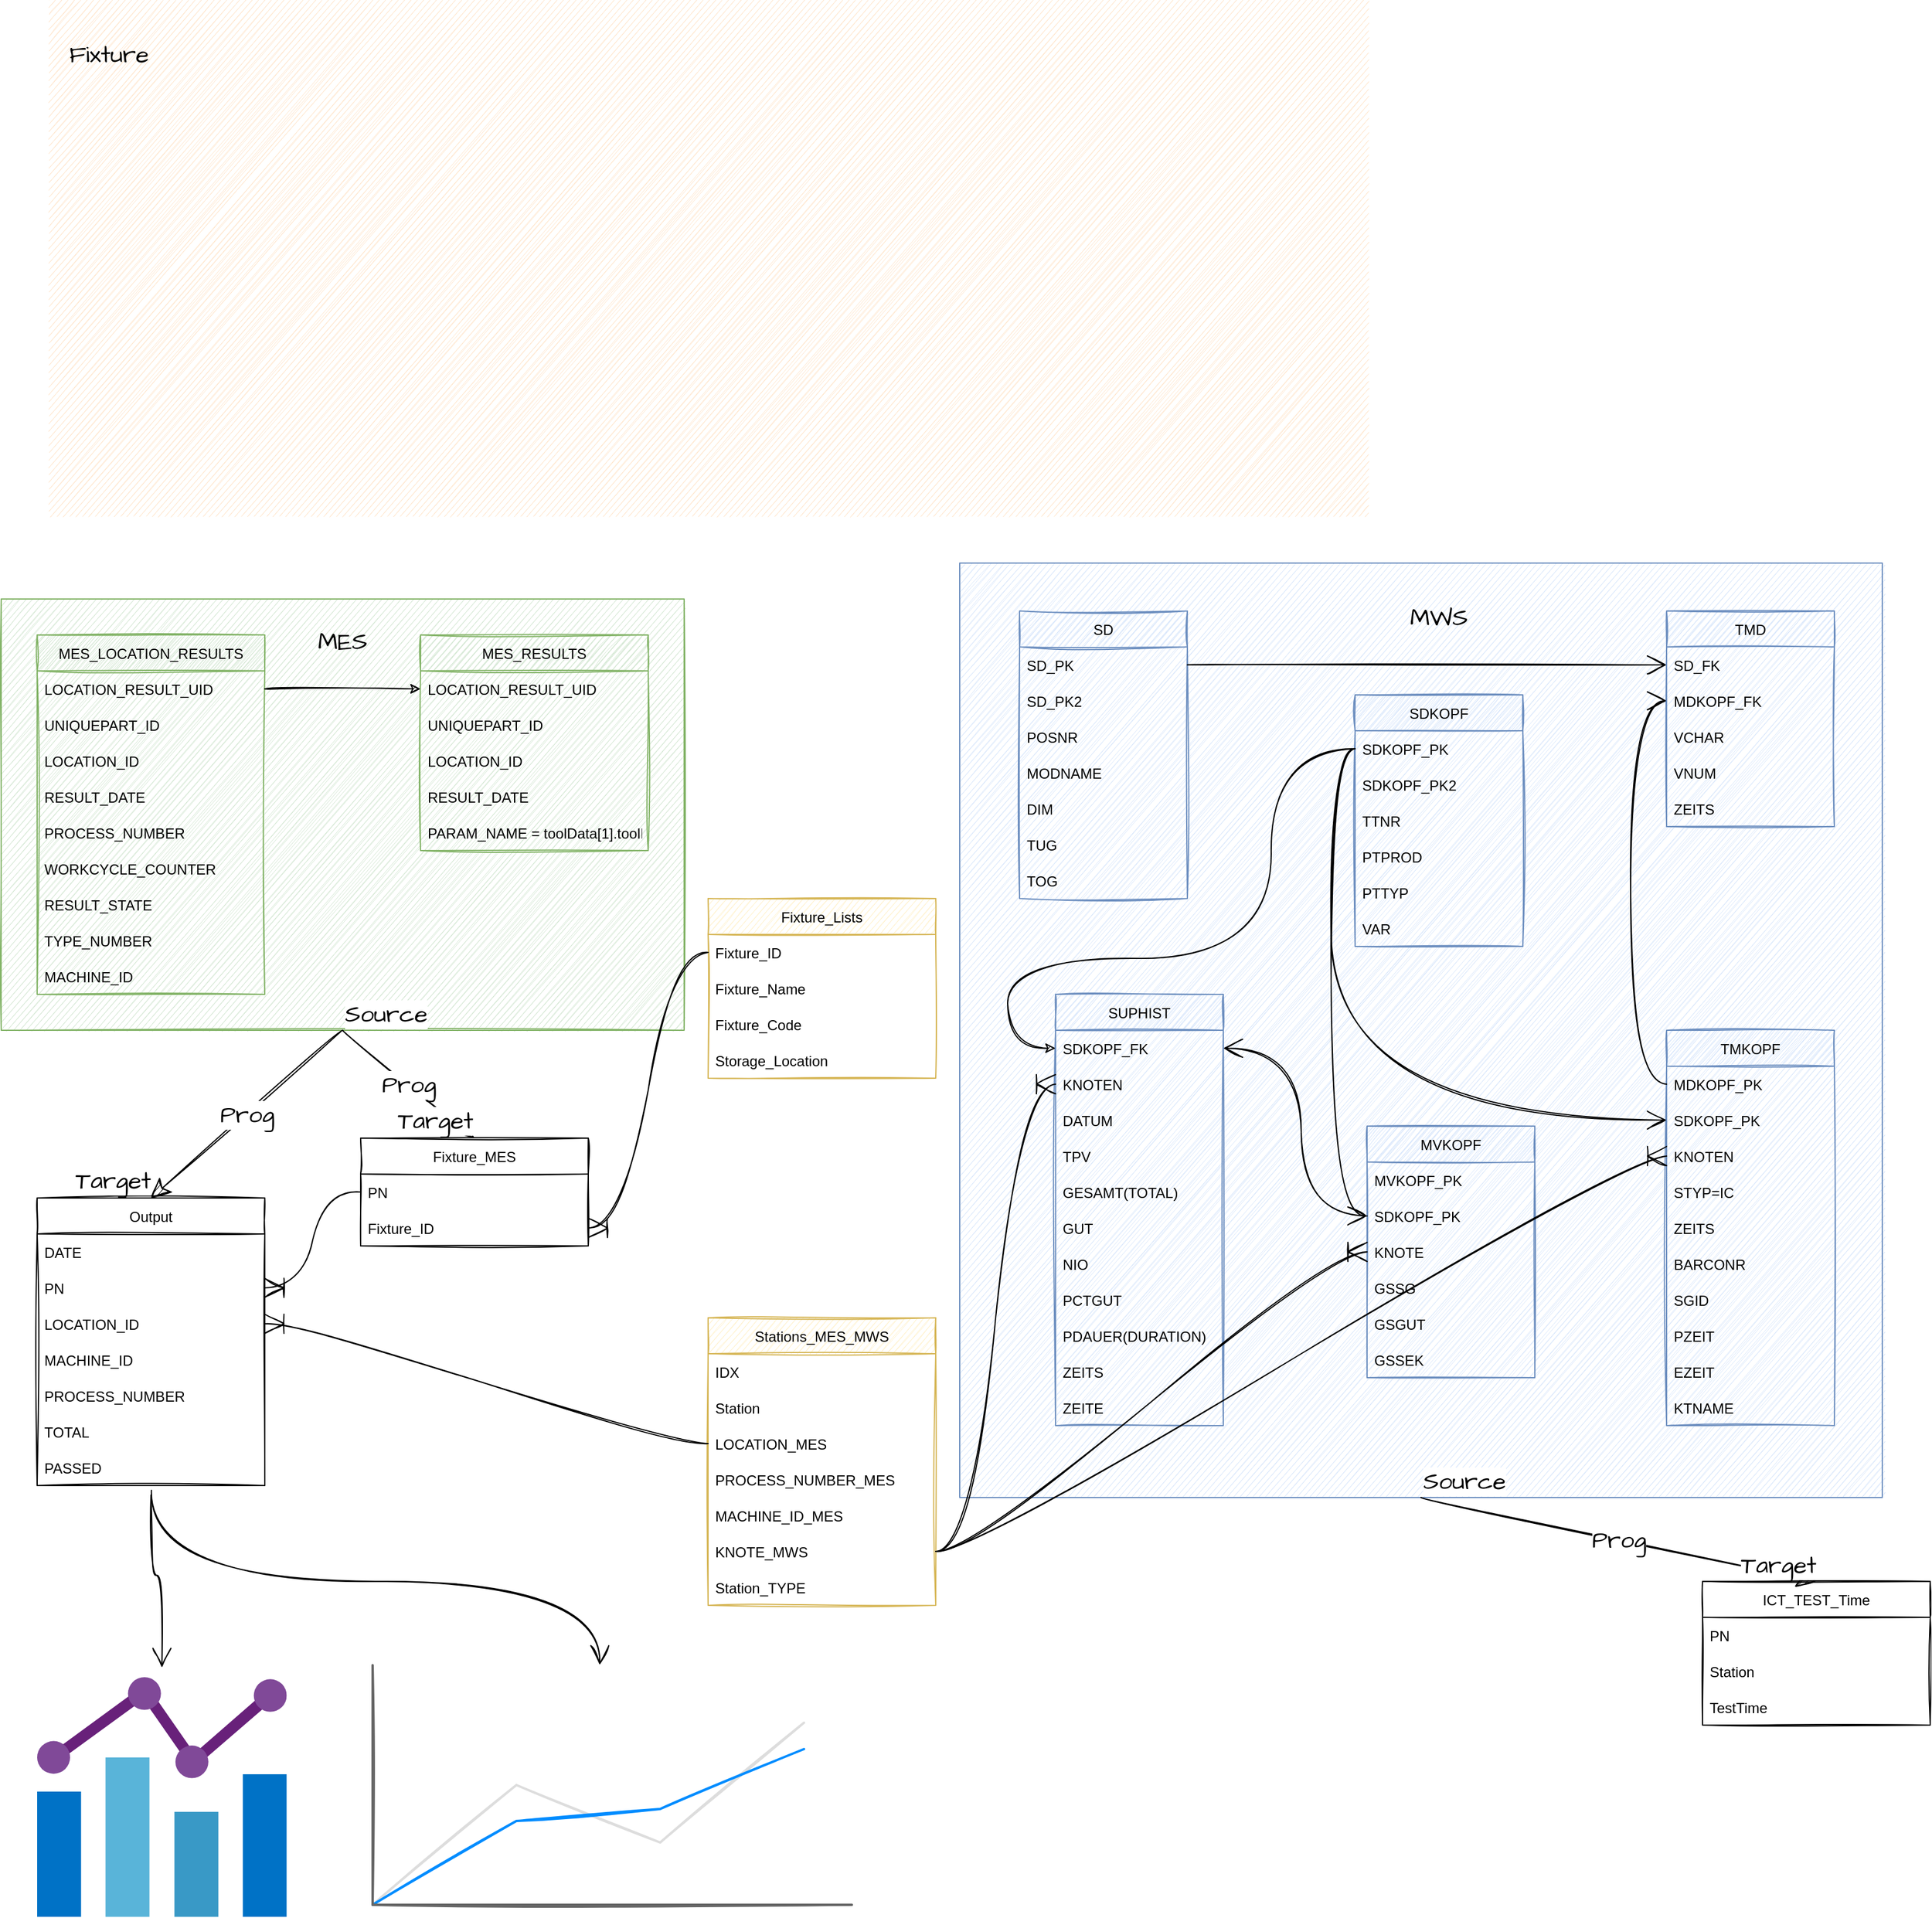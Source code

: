 <mxfile version="20.2.8" type="github">
  <diagram id="J2F4r25kzpAn02uKHhFs" name="Page-1">
    <mxGraphModel dx="2046" dy="2475" grid="1" gridSize="10" guides="1" tooltips="1" connect="1" arrows="1" fold="1" page="1" pageScale="1" pageWidth="1654" pageHeight="1169" background="none" math="0" shadow="0">
      <root>
        <mxCell id="0" />
        <mxCell id="1" parent="0" />
        <mxCell id="-fwYS_BHp-xkA_xOUPBB-69" style="edgeStyle=orthogonalEdgeStyle;curved=1;rounded=0;sketch=1;hachureGap=4;orthogonalLoop=1;jettySize=auto;html=1;fontFamily=Architects Daughter;fontSource=https%3A%2F%2Ffonts.googleapis.com%2Fcss%3Ffamily%3DArchitects%2BDaughter;fontSize=16;endArrow=open;startSize=14;endSize=14;sourcePerimeterSpacing=8;targetPerimeterSpacing=8;" edge="1" parent="1" source="-fwYS_BHp-xkA_xOUPBB-1" target="-fwYS_BHp-xkA_xOUPBB-68">
          <mxGeometry relative="1" as="geometry" />
        </mxCell>
        <mxCell id="-fwYS_BHp-xkA_xOUPBB-84" style="edgeStyle=orthogonalEdgeStyle;curved=1;rounded=0;sketch=1;hachureGap=4;orthogonalLoop=1;jettySize=auto;html=1;fontFamily=Architects Daughter;fontSource=https%3A%2F%2Ffonts.googleapis.com%2Fcss%3Ffamily%3DArchitects%2BDaughter;fontSize=16;endArrow=open;startSize=14;endSize=14;sourcePerimeterSpacing=8;targetPerimeterSpacing=8;exitX=0.502;exitY=1.133;exitDx=0;exitDy=0;exitPerimeter=0;entryX=0.474;entryY=-0.001;entryDx=0;entryDy=0;entryPerimeter=0;" edge="1" parent="1" source="-fwYS_BHp-xkA_xOUPBB-6" target="-fwYS_BHp-xkA_xOUPBB-83">
          <mxGeometry relative="1" as="geometry">
            <Array as="points">
              <mxPoint x="135" y="880" />
              <mxPoint x="510" y="880" />
            </Array>
          </mxGeometry>
        </mxCell>
        <mxCell id="-fwYS_BHp-xkA_xOUPBB-1" value="Output" style="swimlane;fontStyle=0;childLayout=stackLayout;horizontal=1;startSize=30;horizontalStack=0;resizeParent=1;resizeParentMax=0;resizeLast=0;collapsible=1;marginBottom=0;rounded=0;sketch=1;" vertex="1" parent="1">
          <mxGeometry x="40" y="560" width="190" height="240" as="geometry" />
        </mxCell>
        <mxCell id="-fwYS_BHp-xkA_xOUPBB-2" value="DATE" style="text;strokeColor=none;fillColor=none;align=left;verticalAlign=middle;spacingLeft=4;spacingRight=4;overflow=hidden;points=[[0,0.5],[1,0.5]];portConstraint=eastwest;rotatable=0;rounded=0;sketch=1;" vertex="1" parent="-fwYS_BHp-xkA_xOUPBB-1">
          <mxGeometry y="30" width="190" height="30" as="geometry" />
        </mxCell>
        <mxCell id="-fwYS_BHp-xkA_xOUPBB-4" value="PN" style="text;strokeColor=none;fillColor=none;align=left;verticalAlign=middle;spacingLeft=4;spacingRight=4;overflow=hidden;points=[[0,0.5],[1,0.5]];portConstraint=eastwest;rotatable=0;rounded=0;sketch=1;" vertex="1" parent="-fwYS_BHp-xkA_xOUPBB-1">
          <mxGeometry y="60" width="190" height="30" as="geometry" />
        </mxCell>
        <mxCell id="-fwYS_BHp-xkA_xOUPBB-3" value="LOCATION_ID" style="text;strokeColor=none;fillColor=none;align=left;verticalAlign=middle;spacingLeft=4;spacingRight=4;overflow=hidden;points=[[0,0.5],[1,0.5]];portConstraint=eastwest;rotatable=0;rounded=0;sketch=1;" vertex="1" parent="-fwYS_BHp-xkA_xOUPBB-1">
          <mxGeometry y="90" width="190" height="30" as="geometry" />
        </mxCell>
        <mxCell id="-fwYS_BHp-xkA_xOUPBB-15" value="MACHINE_ID" style="text;strokeColor=none;fillColor=none;align=left;verticalAlign=middle;spacingLeft=4;spacingRight=4;overflow=hidden;points=[[0,0.5],[1,0.5]];portConstraint=eastwest;rotatable=0;rounded=0;sketch=1;" vertex="1" parent="-fwYS_BHp-xkA_xOUPBB-1">
          <mxGeometry y="120" width="190" height="30" as="geometry" />
        </mxCell>
        <mxCell id="-fwYS_BHp-xkA_xOUPBB-16" value="PROCESS_NUMBER" style="text;strokeColor=none;fillColor=none;align=left;verticalAlign=middle;spacingLeft=4;spacingRight=4;overflow=hidden;points=[[0,0.5],[1,0.5]];portConstraint=eastwest;rotatable=0;rounded=0;sketch=1;" vertex="1" parent="-fwYS_BHp-xkA_xOUPBB-1">
          <mxGeometry y="150" width="190" height="30" as="geometry" />
        </mxCell>
        <mxCell id="-fwYS_BHp-xkA_xOUPBB-5" value="TOTAL" style="text;strokeColor=none;fillColor=none;align=left;verticalAlign=middle;spacingLeft=4;spacingRight=4;overflow=hidden;points=[[0,0.5],[1,0.5]];portConstraint=eastwest;rotatable=0;rounded=0;sketch=1;" vertex="1" parent="-fwYS_BHp-xkA_xOUPBB-1">
          <mxGeometry y="180" width="190" height="30" as="geometry" />
        </mxCell>
        <mxCell id="-fwYS_BHp-xkA_xOUPBB-6" value="PASSED" style="text;strokeColor=none;fillColor=none;align=left;verticalAlign=middle;spacingLeft=4;spacingRight=4;overflow=hidden;points=[[0,0.5],[1,0.5]];portConstraint=eastwest;rotatable=0;rounded=0;sketch=1;" vertex="1" parent="-fwYS_BHp-xkA_xOUPBB-1">
          <mxGeometry y="210" width="190" height="30" as="geometry" />
        </mxCell>
        <mxCell id="-fwYS_BHp-xkA_xOUPBB-21" value="Fixture_MES" style="swimlane;fontStyle=0;childLayout=stackLayout;horizontal=1;startSize=30;horizontalStack=0;resizeParent=1;resizeParentMax=0;resizeLast=0;collapsible=1;marginBottom=0;rounded=0;sketch=1;" vertex="1" parent="1">
          <mxGeometry x="310" y="510" width="190" height="90" as="geometry" />
        </mxCell>
        <mxCell id="-fwYS_BHp-xkA_xOUPBB-23" value="PN" style="text;strokeColor=none;fillColor=none;align=left;verticalAlign=middle;spacingLeft=4;spacingRight=4;overflow=hidden;points=[[0,0.5],[1,0.5]];portConstraint=eastwest;rotatable=0;rounded=0;sketch=1;" vertex="1" parent="-fwYS_BHp-xkA_xOUPBB-21">
          <mxGeometry y="30" width="190" height="30" as="geometry" />
        </mxCell>
        <mxCell id="-fwYS_BHp-xkA_xOUPBB-24" value="Fixture_ID" style="text;strokeColor=none;fillColor=none;align=left;verticalAlign=middle;spacingLeft=4;spacingRight=4;overflow=hidden;points=[[0,0.5],[1,0.5]];portConstraint=eastwest;rotatable=0;rounded=0;sketch=1;" vertex="1" parent="-fwYS_BHp-xkA_xOUPBB-21">
          <mxGeometry y="60" width="190" height="30" as="geometry" />
        </mxCell>
        <mxCell id="-fwYS_BHp-xkA_xOUPBB-36" value="" style="group;rounded=0;sketch=1;" vertex="1" connectable="0" parent="1">
          <mxGeometry x="810" y="30" width="770" height="780" as="geometry" />
        </mxCell>
        <mxCell id="-fwYS_BHp-xkA_xOUPBB-35" value="" style="rounded=0;whiteSpace=wrap;html=1;fillColor=#dae8fc;strokeColor=#6c8ebf;sketch=1;" vertex="1" parent="-fwYS_BHp-xkA_xOUPBB-36">
          <mxGeometry width="770" height="780" as="geometry" />
        </mxCell>
        <mxCell id="GR_5a6v5A3B-gCJngwsE-9" value="SD" style="swimlane;fontStyle=0;childLayout=stackLayout;horizontal=1;startSize=30;horizontalStack=0;resizeParent=1;resizeParentMax=0;resizeLast=0;collapsible=1;marginBottom=0;fillColor=#dae8fc;strokeColor=#6c8ebf;rounded=0;sketch=1;" parent="-fwYS_BHp-xkA_xOUPBB-36" vertex="1">
          <mxGeometry x="50" y="40" width="140" height="240" as="geometry">
            <mxRectangle x="340" y="120" width="100" height="30" as="alternateBounds" />
          </mxGeometry>
        </mxCell>
        <mxCell id="GR_5a6v5A3B-gCJngwsE-10" value="SD_PK" style="text;strokeColor=none;fillColor=none;align=left;verticalAlign=middle;spacingLeft=4;spacingRight=4;overflow=hidden;points=[[0,0.5],[1,0.5]];portConstraint=eastwest;rotatable=0;rounded=0;sketch=1;" parent="GR_5a6v5A3B-gCJngwsE-9" vertex="1">
          <mxGeometry y="30" width="140" height="30" as="geometry" />
        </mxCell>
        <mxCell id="GR_5a6v5A3B-gCJngwsE-11" value="SD_PK2" style="text;strokeColor=none;fillColor=none;align=left;verticalAlign=middle;spacingLeft=4;spacingRight=4;overflow=hidden;points=[[0,0.5],[1,0.5]];portConstraint=eastwest;rotatable=0;rounded=0;sketch=1;" parent="GR_5a6v5A3B-gCJngwsE-9" vertex="1">
          <mxGeometry y="60" width="140" height="30" as="geometry" />
        </mxCell>
        <mxCell id="GR_5a6v5A3B-gCJngwsE-12" value="POSNR" style="text;strokeColor=none;fillColor=none;align=left;verticalAlign=middle;spacingLeft=4;spacingRight=4;overflow=hidden;points=[[0,0.5],[1,0.5]];portConstraint=eastwest;rotatable=0;rounded=0;sketch=1;" parent="GR_5a6v5A3B-gCJngwsE-9" vertex="1">
          <mxGeometry y="90" width="140" height="30" as="geometry" />
        </mxCell>
        <mxCell id="GR_5a6v5A3B-gCJngwsE-13" value="MODNAME" style="text;strokeColor=none;fillColor=none;align=left;verticalAlign=middle;spacingLeft=4;spacingRight=4;overflow=hidden;points=[[0,0.5],[1,0.5]];portConstraint=eastwest;rotatable=0;rounded=0;sketch=1;" parent="GR_5a6v5A3B-gCJngwsE-9" vertex="1">
          <mxGeometry y="120" width="140" height="30" as="geometry" />
        </mxCell>
        <mxCell id="GR_5a6v5A3B-gCJngwsE-54" value="DIM" style="text;strokeColor=none;fillColor=none;align=left;verticalAlign=middle;spacingLeft=4;spacingRight=4;overflow=hidden;points=[[0,0.5],[1,0.5]];portConstraint=eastwest;rotatable=0;rounded=0;sketch=1;" parent="GR_5a6v5A3B-gCJngwsE-9" vertex="1">
          <mxGeometry y="150" width="140" height="30" as="geometry" />
        </mxCell>
        <mxCell id="GR_5a6v5A3B-gCJngwsE-57" value="TUG" style="text;strokeColor=none;fillColor=none;align=left;verticalAlign=middle;spacingLeft=4;spacingRight=4;overflow=hidden;points=[[0,0.5],[1,0.5]];portConstraint=eastwest;rotatable=0;rounded=0;sketch=1;" parent="GR_5a6v5A3B-gCJngwsE-9" vertex="1">
          <mxGeometry y="180" width="140" height="30" as="geometry" />
        </mxCell>
        <mxCell id="GR_5a6v5A3B-gCJngwsE-55" value="TOG" style="text;strokeColor=none;fillColor=none;align=left;verticalAlign=middle;spacingLeft=4;spacingRight=4;overflow=hidden;points=[[0,0.5],[1,0.5]];portConstraint=eastwest;rotatable=0;rounded=0;sketch=1;" parent="GR_5a6v5A3B-gCJngwsE-9" vertex="1">
          <mxGeometry y="210" width="140" height="30" as="geometry" />
        </mxCell>
        <mxCell id="GR_5a6v5A3B-gCJngwsE-29" value="TMKOPF" style="swimlane;fontStyle=0;childLayout=stackLayout;horizontal=1;startSize=30;horizontalStack=0;resizeParent=1;resizeParentMax=0;resizeLast=0;collapsible=1;marginBottom=0;fillColor=#dae8fc;strokeColor=#6c8ebf;rounded=0;sketch=1;" parent="-fwYS_BHp-xkA_xOUPBB-36" vertex="1">
          <mxGeometry x="590" y="390" width="140" height="330" as="geometry">
            <mxRectangle x="340" y="120" width="100" height="30" as="alternateBounds" />
          </mxGeometry>
        </mxCell>
        <mxCell id="GR_5a6v5A3B-gCJngwsE-30" value="MDKOPF_PK" style="text;strokeColor=none;fillColor=none;align=left;verticalAlign=middle;spacingLeft=4;spacingRight=4;overflow=hidden;points=[[0,0.5],[1,0.5]];portConstraint=eastwest;rotatable=0;rounded=0;sketch=1;" parent="GR_5a6v5A3B-gCJngwsE-29" vertex="1">
          <mxGeometry y="30" width="140" height="30" as="geometry" />
        </mxCell>
        <mxCell id="GR_5a6v5A3B-gCJngwsE-31" value="SDKOPF_PK" style="text;strokeColor=none;fillColor=none;align=left;verticalAlign=middle;spacingLeft=4;spacingRight=4;overflow=hidden;points=[[0,0.5],[1,0.5]];portConstraint=eastwest;rotatable=0;rounded=0;sketch=1;" parent="GR_5a6v5A3B-gCJngwsE-29" vertex="1">
          <mxGeometry y="60" width="140" height="30" as="geometry" />
        </mxCell>
        <mxCell id="GR_5a6v5A3B-gCJngwsE-74" value="KNOTEN" style="text;strokeColor=none;fillColor=none;align=left;verticalAlign=middle;spacingLeft=4;spacingRight=4;overflow=hidden;points=[[0,0.5],[1,0.5]];portConstraint=eastwest;rotatable=0;rounded=0;sketch=1;" parent="GR_5a6v5A3B-gCJngwsE-29" vertex="1">
          <mxGeometry y="90" width="140" height="30" as="geometry" />
        </mxCell>
        <mxCell id="GR_5a6v5A3B-gCJngwsE-32" value="STYP=IC" style="text;strokeColor=none;fillColor=none;align=left;verticalAlign=middle;spacingLeft=4;spacingRight=4;overflow=hidden;points=[[0,0.5],[1,0.5]];portConstraint=eastwest;rotatable=0;rounded=0;sketch=1;" parent="GR_5a6v5A3B-gCJngwsE-29" vertex="1">
          <mxGeometry y="120" width="140" height="30" as="geometry" />
        </mxCell>
        <mxCell id="GR_5a6v5A3B-gCJngwsE-33" value="ZEITS" style="text;strokeColor=none;fillColor=none;align=left;verticalAlign=middle;spacingLeft=4;spacingRight=4;overflow=hidden;points=[[0,0.5],[1,0.5]];portConstraint=eastwest;rotatable=0;rounded=0;sketch=1;" parent="GR_5a6v5A3B-gCJngwsE-29" vertex="1">
          <mxGeometry y="150" width="140" height="30" as="geometry" />
        </mxCell>
        <mxCell id="GR_5a6v5A3B-gCJngwsE-51" value="BARCONR" style="text;strokeColor=none;fillColor=none;align=left;verticalAlign=middle;spacingLeft=4;spacingRight=4;overflow=hidden;points=[[0,0.5],[1,0.5]];portConstraint=eastwest;rotatable=0;rounded=0;sketch=1;" parent="GR_5a6v5A3B-gCJngwsE-29" vertex="1">
          <mxGeometry y="180" width="140" height="30" as="geometry" />
        </mxCell>
        <mxCell id="GR_5a6v5A3B-gCJngwsE-71" value="SGID" style="text;strokeColor=none;fillColor=none;align=left;verticalAlign=middle;spacingLeft=4;spacingRight=4;overflow=hidden;points=[[0,0.5],[1,0.5]];portConstraint=eastwest;rotatable=0;rounded=0;sketch=1;" parent="GR_5a6v5A3B-gCJngwsE-29" vertex="1">
          <mxGeometry y="210" width="140" height="30" as="geometry" />
        </mxCell>
        <mxCell id="GR_5a6v5A3B-gCJngwsE-72" value="PZEIT" style="text;strokeColor=none;fillColor=none;align=left;verticalAlign=middle;spacingLeft=4;spacingRight=4;overflow=hidden;points=[[0,0.5],[1,0.5]];portConstraint=eastwest;rotatable=0;rounded=0;sketch=1;" parent="GR_5a6v5A3B-gCJngwsE-29" vertex="1">
          <mxGeometry y="240" width="140" height="30" as="geometry" />
        </mxCell>
        <mxCell id="GR_5a6v5A3B-gCJngwsE-75" value="EZEIT" style="text;strokeColor=none;fillColor=none;align=left;verticalAlign=middle;spacingLeft=4;spacingRight=4;overflow=hidden;points=[[0,0.5],[1,0.5]];portConstraint=eastwest;rotatable=0;rounded=0;sketch=1;" parent="GR_5a6v5A3B-gCJngwsE-29" vertex="1">
          <mxGeometry y="270" width="140" height="30" as="geometry" />
        </mxCell>
        <mxCell id="GR_5a6v5A3B-gCJngwsE-52" value="KTNAME" style="text;strokeColor=none;fillColor=none;align=left;verticalAlign=middle;spacingLeft=4;spacingRight=4;overflow=hidden;points=[[0,0.5],[1,0.5]];portConstraint=eastwest;rotatable=0;rounded=0;sketch=1;" parent="GR_5a6v5A3B-gCJngwsE-29" vertex="1">
          <mxGeometry y="300" width="140" height="30" as="geometry" />
        </mxCell>
        <mxCell id="GR_5a6v5A3B-gCJngwsE-39" value="MVKOPF" style="swimlane;fontStyle=0;childLayout=stackLayout;horizontal=1;startSize=30;horizontalStack=0;resizeParent=1;resizeParentMax=0;resizeLast=0;collapsible=1;marginBottom=0;fillColor=#dae8fc;strokeColor=#6c8ebf;rounded=0;sketch=1;" parent="-fwYS_BHp-xkA_xOUPBB-36" vertex="1">
          <mxGeometry x="340" y="470" width="140" height="210" as="geometry">
            <mxRectangle x="340" y="120" width="100" height="30" as="alternateBounds" />
          </mxGeometry>
        </mxCell>
        <mxCell id="GR_5a6v5A3B-gCJngwsE-40" value="MVKOPF_PK" style="text;strokeColor=none;fillColor=none;align=left;verticalAlign=middle;spacingLeft=4;spacingRight=4;overflow=hidden;points=[[0,0.5],[1,0.5]];portConstraint=eastwest;rotatable=0;rounded=0;sketch=1;" parent="GR_5a6v5A3B-gCJngwsE-39" vertex="1">
          <mxGeometry y="30" width="140" height="30" as="geometry" />
        </mxCell>
        <mxCell id="GR_5a6v5A3B-gCJngwsE-41" value="SDKOPF_PK" style="text;strokeColor=none;fillColor=none;align=left;verticalAlign=middle;spacingLeft=4;spacingRight=4;overflow=hidden;points=[[0,0.5],[1,0.5]];portConstraint=eastwest;rotatable=0;rounded=0;sketch=1;" parent="GR_5a6v5A3B-gCJngwsE-39" vertex="1">
          <mxGeometry y="60" width="140" height="30" as="geometry" />
        </mxCell>
        <mxCell id="GR_5a6v5A3B-gCJngwsE-42" value="KNOTE" style="text;strokeColor=none;fillColor=none;align=left;verticalAlign=middle;spacingLeft=4;spacingRight=4;overflow=hidden;points=[[0,0.5],[1,0.5]];portConstraint=eastwest;rotatable=0;rounded=0;sketch=1;" parent="GR_5a6v5A3B-gCJngwsE-39" vertex="1">
          <mxGeometry y="90" width="140" height="30" as="geometry" />
        </mxCell>
        <mxCell id="GR_5a6v5A3B-gCJngwsE-60" value="GSSG" style="text;strokeColor=none;fillColor=none;align=left;verticalAlign=middle;spacingLeft=4;spacingRight=4;overflow=hidden;points=[[0,0.5],[1,0.5]];portConstraint=eastwest;rotatable=0;rounded=0;sketch=1;" parent="GR_5a6v5A3B-gCJngwsE-39" vertex="1">
          <mxGeometry y="120" width="140" height="30" as="geometry" />
        </mxCell>
        <mxCell id="GR_5a6v5A3B-gCJngwsE-61" value="GSGUT" style="text;strokeColor=none;fillColor=none;align=left;verticalAlign=middle;spacingLeft=4;spacingRight=4;overflow=hidden;points=[[0,0.5],[1,0.5]];portConstraint=eastwest;rotatable=0;rounded=0;sketch=1;" parent="GR_5a6v5A3B-gCJngwsE-39" vertex="1">
          <mxGeometry y="150" width="140" height="30" as="geometry" />
        </mxCell>
        <mxCell id="GR_5a6v5A3B-gCJngwsE-62" value="GSSEK" style="text;strokeColor=none;fillColor=none;align=left;verticalAlign=middle;spacingLeft=4;spacingRight=4;overflow=hidden;points=[[0,0.5],[1,0.5]];portConstraint=eastwest;rotatable=0;rounded=0;sketch=1;" parent="GR_5a6v5A3B-gCJngwsE-39" vertex="1">
          <mxGeometry y="180" width="140" height="30" as="geometry" />
        </mxCell>
        <mxCell id="GR_5a6v5A3B-gCJngwsE-44" value="SDKOPF" style="swimlane;fontStyle=0;childLayout=stackLayout;horizontal=1;startSize=30;horizontalStack=0;resizeParent=1;resizeParentMax=0;resizeLast=0;collapsible=1;marginBottom=0;fillColor=#dae8fc;strokeColor=#6c8ebf;rounded=0;sketch=1;" parent="-fwYS_BHp-xkA_xOUPBB-36" vertex="1">
          <mxGeometry x="330" y="110" width="140" height="210" as="geometry">
            <mxRectangle x="340" y="120" width="100" height="30" as="alternateBounds" />
          </mxGeometry>
        </mxCell>
        <mxCell id="GR_5a6v5A3B-gCJngwsE-45" value="SDKOPF_PK" style="text;strokeColor=none;fillColor=none;align=left;verticalAlign=middle;spacingLeft=4;spacingRight=4;overflow=hidden;points=[[0,0.5],[1,0.5]];portConstraint=eastwest;rotatable=0;rounded=0;sketch=1;" parent="GR_5a6v5A3B-gCJngwsE-44" vertex="1">
          <mxGeometry y="30" width="140" height="30" as="geometry" />
        </mxCell>
        <mxCell id="GR_5a6v5A3B-gCJngwsE-46" value="SDKOPF_PK2" style="text;strokeColor=none;fillColor=none;align=left;verticalAlign=middle;spacingLeft=4;spacingRight=4;overflow=hidden;points=[[0,0.5],[1,0.5]];portConstraint=eastwest;rotatable=0;rounded=0;sketch=1;" parent="GR_5a6v5A3B-gCJngwsE-44" vertex="1">
          <mxGeometry y="60" width="140" height="30" as="geometry" />
        </mxCell>
        <mxCell id="GR_5a6v5A3B-gCJngwsE-47" value="TTNR" style="text;strokeColor=none;fillColor=none;align=left;verticalAlign=middle;spacingLeft=4;spacingRight=4;overflow=hidden;points=[[0,0.5],[1,0.5]];portConstraint=eastwest;rotatable=0;rounded=0;sketch=1;" parent="GR_5a6v5A3B-gCJngwsE-44" vertex="1">
          <mxGeometry y="90" width="140" height="30" as="geometry" />
        </mxCell>
        <mxCell id="GR_5a6v5A3B-gCJngwsE-48" value="PTPROD" style="text;strokeColor=none;fillColor=none;align=left;verticalAlign=middle;spacingLeft=4;spacingRight=4;overflow=hidden;points=[[0,0.5],[1,0.5]];portConstraint=eastwest;rotatable=0;rounded=0;sketch=1;" parent="GR_5a6v5A3B-gCJngwsE-44" vertex="1">
          <mxGeometry y="120" width="140" height="30" as="geometry" />
        </mxCell>
        <mxCell id="GR_5a6v5A3B-gCJngwsE-49" value="PTTYP" style="text;strokeColor=none;fillColor=none;align=left;verticalAlign=middle;spacingLeft=4;spacingRight=4;overflow=hidden;points=[[0,0.5],[1,0.5]];portConstraint=eastwest;rotatable=0;rounded=0;sketch=1;" parent="GR_5a6v5A3B-gCJngwsE-44" vertex="1">
          <mxGeometry y="150" width="140" height="30" as="geometry" />
        </mxCell>
        <mxCell id="GR_5a6v5A3B-gCJngwsE-50" value="VAR" style="text;strokeColor=none;fillColor=none;align=left;verticalAlign=middle;spacingLeft=4;spacingRight=4;overflow=hidden;points=[[0,0.5],[1,0.5]];portConstraint=eastwest;rotatable=0;rounded=0;sketch=1;" parent="GR_5a6v5A3B-gCJngwsE-44" vertex="1">
          <mxGeometry y="180" width="140" height="30" as="geometry" />
        </mxCell>
        <mxCell id="GR_5a6v5A3B-gCJngwsE-63" value="TMD" style="swimlane;fontStyle=0;childLayout=stackLayout;horizontal=1;startSize=30;horizontalStack=0;resizeParent=1;resizeParentMax=0;resizeLast=0;collapsible=1;marginBottom=0;fillColor=#dae8fc;strokeColor=#6c8ebf;rounded=0;sketch=1;" parent="-fwYS_BHp-xkA_xOUPBB-36" vertex="1">
          <mxGeometry x="590" y="40" width="140" height="180" as="geometry">
            <mxRectangle x="340" y="120" width="100" height="30" as="alternateBounds" />
          </mxGeometry>
        </mxCell>
        <mxCell id="GR_5a6v5A3B-gCJngwsE-65" value="SD_FK" style="text;strokeColor=none;fillColor=none;align=left;verticalAlign=middle;spacingLeft=4;spacingRight=4;overflow=hidden;points=[[0,0.5],[1,0.5]];portConstraint=eastwest;rotatable=0;rounded=0;sketch=1;" parent="GR_5a6v5A3B-gCJngwsE-63" vertex="1">
          <mxGeometry y="30" width="140" height="30" as="geometry" />
        </mxCell>
        <mxCell id="GR_5a6v5A3B-gCJngwsE-66" value="MDKOPF_FK" style="text;strokeColor=none;fillColor=none;align=left;verticalAlign=middle;spacingLeft=4;spacingRight=4;overflow=hidden;points=[[0,0.5],[1,0.5]];portConstraint=eastwest;rotatable=0;rounded=0;sketch=1;" parent="GR_5a6v5A3B-gCJngwsE-63" vertex="1">
          <mxGeometry y="60" width="140" height="30" as="geometry" />
        </mxCell>
        <mxCell id="GR_5a6v5A3B-gCJngwsE-67" value="VCHAR" style="text;strokeColor=none;fillColor=none;align=left;verticalAlign=middle;spacingLeft=4;spacingRight=4;overflow=hidden;points=[[0,0.5],[1,0.5]];portConstraint=eastwest;rotatable=0;rounded=0;sketch=1;" parent="GR_5a6v5A3B-gCJngwsE-63" vertex="1">
          <mxGeometry y="90" width="140" height="30" as="geometry" />
        </mxCell>
        <mxCell id="GR_5a6v5A3B-gCJngwsE-68" value="VNUM" style="text;strokeColor=none;fillColor=none;align=left;verticalAlign=middle;spacingLeft=4;spacingRight=4;overflow=hidden;points=[[0,0.5],[1,0.5]];portConstraint=eastwest;rotatable=0;rounded=0;sketch=1;" parent="GR_5a6v5A3B-gCJngwsE-63" vertex="1">
          <mxGeometry y="120" width="140" height="30" as="geometry" />
        </mxCell>
        <mxCell id="GR_5a6v5A3B-gCJngwsE-69" value="ZEITS" style="text;strokeColor=none;fillColor=none;align=left;verticalAlign=middle;spacingLeft=4;spacingRight=4;overflow=hidden;points=[[0,0.5],[1,0.5]];portConstraint=eastwest;rotatable=0;rounded=0;sketch=1;" parent="GR_5a6v5A3B-gCJngwsE-63" vertex="1">
          <mxGeometry y="150" width="140" height="30" as="geometry" />
        </mxCell>
        <mxCell id="GR_5a6v5A3B-gCJngwsE-76" value="SUPHIST" style="swimlane;fontStyle=0;childLayout=stackLayout;horizontal=1;startSize=30;horizontalStack=0;resizeParent=1;resizeParentMax=0;resizeLast=0;collapsible=1;marginBottom=0;fillColor=#dae8fc;strokeColor=#6c8ebf;rounded=0;sketch=1;" parent="-fwYS_BHp-xkA_xOUPBB-36" vertex="1">
          <mxGeometry x="80" y="360" width="140" height="360" as="geometry">
            <mxRectangle x="340" y="120" width="100" height="30" as="alternateBounds" />
          </mxGeometry>
        </mxCell>
        <mxCell id="GR_5a6v5A3B-gCJngwsE-77" value="SDKOPF_FK" style="text;strokeColor=none;fillColor=none;align=left;verticalAlign=middle;spacingLeft=4;spacingRight=4;overflow=hidden;points=[[0,0.5],[1,0.5]];portConstraint=eastwest;rotatable=0;rounded=0;sketch=1;" parent="GR_5a6v5A3B-gCJngwsE-76" vertex="1">
          <mxGeometry y="30" width="140" height="30" as="geometry" />
        </mxCell>
        <mxCell id="GR_5a6v5A3B-gCJngwsE-78" value="KNOTEN" style="text;strokeColor=none;fillColor=none;align=left;verticalAlign=middle;spacingLeft=4;spacingRight=4;overflow=hidden;points=[[0,0.5],[1,0.5]];portConstraint=eastwest;rotatable=0;rounded=0;sketch=1;" parent="GR_5a6v5A3B-gCJngwsE-76" vertex="1">
          <mxGeometry y="60" width="140" height="30" as="geometry" />
        </mxCell>
        <mxCell id="GR_5a6v5A3B-gCJngwsE-79" value="DATUM" style="text;strokeColor=none;fillColor=none;align=left;verticalAlign=middle;spacingLeft=4;spacingRight=4;overflow=hidden;points=[[0,0.5],[1,0.5]];portConstraint=eastwest;rotatable=0;rounded=0;sketch=1;" parent="GR_5a6v5A3B-gCJngwsE-76" vertex="1">
          <mxGeometry y="90" width="140" height="30" as="geometry" />
        </mxCell>
        <mxCell id="GR_5a6v5A3B-gCJngwsE-80" value="TPV" style="text;strokeColor=none;fillColor=none;align=left;verticalAlign=middle;spacingLeft=4;spacingRight=4;overflow=hidden;points=[[0,0.5],[1,0.5]];portConstraint=eastwest;rotatable=0;rounded=0;sketch=1;" parent="GR_5a6v5A3B-gCJngwsE-76" vertex="1">
          <mxGeometry y="120" width="140" height="30" as="geometry" />
        </mxCell>
        <mxCell id="GR_5a6v5A3B-gCJngwsE-82" value="GESAMT(TOTAL)" style="text;strokeColor=none;fillColor=none;align=left;verticalAlign=middle;spacingLeft=4;spacingRight=4;overflow=hidden;points=[[0,0.5],[1,0.5]];portConstraint=eastwest;rotatable=0;rounded=0;sketch=1;" parent="GR_5a6v5A3B-gCJngwsE-76" vertex="1">
          <mxGeometry y="150" width="140" height="30" as="geometry" />
        </mxCell>
        <mxCell id="GR_5a6v5A3B-gCJngwsE-83" value="GUT" style="text;strokeColor=none;fillColor=none;align=left;verticalAlign=middle;spacingLeft=4;spacingRight=4;overflow=hidden;points=[[0,0.5],[1,0.5]];portConstraint=eastwest;rotatable=0;rounded=0;sketch=1;" parent="GR_5a6v5A3B-gCJngwsE-76" vertex="1">
          <mxGeometry y="180" width="140" height="30" as="geometry" />
        </mxCell>
        <mxCell id="GR_5a6v5A3B-gCJngwsE-84" value="NIO" style="text;strokeColor=none;fillColor=none;align=left;verticalAlign=middle;spacingLeft=4;spacingRight=4;overflow=hidden;points=[[0,0.5],[1,0.5]];portConstraint=eastwest;rotatable=0;rounded=0;sketch=1;" parent="GR_5a6v5A3B-gCJngwsE-76" vertex="1">
          <mxGeometry y="210" width="140" height="30" as="geometry" />
        </mxCell>
        <mxCell id="GR_5a6v5A3B-gCJngwsE-85" value="PCTGUT" style="text;strokeColor=none;fillColor=none;align=left;verticalAlign=middle;spacingLeft=4;spacingRight=4;overflow=hidden;points=[[0,0.5],[1,0.5]];portConstraint=eastwest;rotatable=0;rounded=0;sketch=1;" parent="GR_5a6v5A3B-gCJngwsE-76" vertex="1">
          <mxGeometry y="240" width="140" height="30" as="geometry" />
        </mxCell>
        <mxCell id="GR_5a6v5A3B-gCJngwsE-86" value="PDAUER(DURATION)" style="text;strokeColor=none;fillColor=none;align=left;verticalAlign=middle;spacingLeft=4;spacingRight=4;overflow=hidden;points=[[0,0.5],[1,0.5]];portConstraint=eastwest;rotatable=0;rounded=0;sketch=1;" parent="GR_5a6v5A3B-gCJngwsE-76" vertex="1">
          <mxGeometry y="270" width="140" height="30" as="geometry" />
        </mxCell>
        <mxCell id="GR_5a6v5A3B-gCJngwsE-87" value="ZEITS" style="text;strokeColor=none;fillColor=none;align=left;verticalAlign=middle;spacingLeft=4;spacingRight=4;overflow=hidden;points=[[0,0.5],[1,0.5]];portConstraint=eastwest;rotatable=0;rounded=0;sketch=1;" parent="GR_5a6v5A3B-gCJngwsE-76" vertex="1">
          <mxGeometry y="300" width="140" height="30" as="geometry" />
        </mxCell>
        <mxCell id="GR_5a6v5A3B-gCJngwsE-81" value="ZEITE" style="text;strokeColor=none;fillColor=none;align=left;verticalAlign=middle;spacingLeft=4;spacingRight=4;overflow=hidden;points=[[0,0.5],[1,0.5]];portConstraint=eastwest;rotatable=0;rounded=0;sketch=1;" parent="GR_5a6v5A3B-gCJngwsE-76" vertex="1">
          <mxGeometry y="330" width="140" height="30" as="geometry" />
        </mxCell>
        <mxCell id="GR_5a6v5A3B-gCJngwsE-92" style="edgeStyle=orthogonalEdgeStyle;rounded=0;orthogonalLoop=1;jettySize=auto;html=1;entryX=0;entryY=0.5;entryDx=0;entryDy=0;curved=1;sketch=1;" parent="-fwYS_BHp-xkA_xOUPBB-36" source="GR_5a6v5A3B-gCJngwsE-45" target="GR_5a6v5A3B-gCJngwsE-77" edge="1">
          <mxGeometry relative="1" as="geometry">
            <Array as="points">
              <mxPoint x="260" y="155" />
              <mxPoint x="260" y="330" />
              <mxPoint x="40" y="330" />
              <mxPoint x="40" y="405" />
            </Array>
          </mxGeometry>
        </mxCell>
        <mxCell id="-fwYS_BHp-xkA_xOUPBB-70" style="edgeStyle=orthogonalEdgeStyle;curved=1;rounded=0;sketch=1;hachureGap=4;orthogonalLoop=1;jettySize=auto;html=1;exitX=0;exitY=0.5;exitDx=0;exitDy=0;entryX=0;entryY=0.5;entryDx=0;entryDy=0;fontFamily=Architects Daughter;fontSource=https%3A%2F%2Ffonts.googleapis.com%2Fcss%3Ffamily%3DArchitects%2BDaughter;fontSize=16;endArrow=open;startSize=14;endSize=14;sourcePerimeterSpacing=8;targetPerimeterSpacing=8;" edge="1" parent="-fwYS_BHp-xkA_xOUPBB-36" source="GR_5a6v5A3B-gCJngwsE-30" target="GR_5a6v5A3B-gCJngwsE-66">
          <mxGeometry relative="1" as="geometry" />
        </mxCell>
        <mxCell id="-fwYS_BHp-xkA_xOUPBB-71" style="edgeStyle=orthogonalEdgeStyle;curved=1;rounded=0;sketch=1;hachureGap=4;orthogonalLoop=1;jettySize=auto;html=1;exitX=1;exitY=0.5;exitDx=0;exitDy=0;entryX=0;entryY=0.5;entryDx=0;entryDy=0;fontFamily=Architects Daughter;fontSource=https%3A%2F%2Ffonts.googleapis.com%2Fcss%3Ffamily%3DArchitects%2BDaughter;fontSize=16;endArrow=open;startSize=14;endSize=14;sourcePerimeterSpacing=8;targetPerimeterSpacing=8;" edge="1" parent="-fwYS_BHp-xkA_xOUPBB-36" source="GR_5a6v5A3B-gCJngwsE-10" target="GR_5a6v5A3B-gCJngwsE-65">
          <mxGeometry relative="1" as="geometry" />
        </mxCell>
        <mxCell id="-fwYS_BHp-xkA_xOUPBB-72" style="edgeStyle=orthogonalEdgeStyle;curved=1;rounded=0;sketch=1;hachureGap=4;orthogonalLoop=1;jettySize=auto;html=1;exitX=0;exitY=0.5;exitDx=0;exitDy=0;entryX=0;entryY=0.5;entryDx=0;entryDy=0;fontFamily=Architects Daughter;fontSource=https%3A%2F%2Ffonts.googleapis.com%2Fcss%3Ffamily%3DArchitects%2BDaughter;fontSize=16;endArrow=open;startSize=14;endSize=14;sourcePerimeterSpacing=8;targetPerimeterSpacing=8;" edge="1" parent="-fwYS_BHp-xkA_xOUPBB-36" source="GR_5a6v5A3B-gCJngwsE-45" target="GR_5a6v5A3B-gCJngwsE-31">
          <mxGeometry relative="1" as="geometry" />
        </mxCell>
        <mxCell id="-fwYS_BHp-xkA_xOUPBB-73" style="edgeStyle=orthogonalEdgeStyle;curved=1;rounded=0;sketch=1;hachureGap=4;orthogonalLoop=1;jettySize=auto;html=1;exitX=0;exitY=0.5;exitDx=0;exitDy=0;entryX=1;entryY=0.5;entryDx=0;entryDy=0;fontFamily=Architects Daughter;fontSource=https%3A%2F%2Ffonts.googleapis.com%2Fcss%3Ffamily%3DArchitects%2BDaughter;fontSize=16;endArrow=open;startSize=14;endSize=14;sourcePerimeterSpacing=8;targetPerimeterSpacing=8;" edge="1" parent="-fwYS_BHp-xkA_xOUPBB-36" source="GR_5a6v5A3B-gCJngwsE-41" target="GR_5a6v5A3B-gCJngwsE-77">
          <mxGeometry relative="1" as="geometry" />
        </mxCell>
        <mxCell id="-fwYS_BHp-xkA_xOUPBB-74" style="edgeStyle=orthogonalEdgeStyle;curved=1;rounded=0;sketch=1;hachureGap=4;orthogonalLoop=1;jettySize=auto;html=1;exitX=0;exitY=0.5;exitDx=0;exitDy=0;fontFamily=Architects Daughter;fontSource=https%3A%2F%2Ffonts.googleapis.com%2Fcss%3Ffamily%3DArchitects%2BDaughter;fontSize=16;endArrow=open;startSize=14;endSize=14;sourcePerimeterSpacing=8;targetPerimeterSpacing=8;entryX=0;entryY=0.5;entryDx=0;entryDy=0;" edge="1" parent="-fwYS_BHp-xkA_xOUPBB-36" source="GR_5a6v5A3B-gCJngwsE-45" target="GR_5a6v5A3B-gCJngwsE-41">
          <mxGeometry relative="1" as="geometry">
            <mxPoint x="320" y="550" as="targetPoint" />
          </mxGeometry>
        </mxCell>
        <mxCell id="-fwYS_BHp-xkA_xOUPBB-108" value="MWS" style="text;html=1;strokeColor=none;fillColor=none;align=center;verticalAlign=middle;whiteSpace=wrap;rounded=0;sketch=1;hachureGap=4;fontFamily=Architects Daughter;fontSource=https%3A%2F%2Ffonts.googleapis.com%2Fcss%3Ffamily%3DArchitects%2BDaughter;fontSize=20;" vertex="1" parent="-fwYS_BHp-xkA_xOUPBB-36">
          <mxGeometry x="370" y="30" width="60" height="30" as="geometry" />
        </mxCell>
        <mxCell id="-fwYS_BHp-xkA_xOUPBB-37" value="" style="group;rounded=0;sketch=1;strokeColor=none;" vertex="1" connectable="0" parent="1">
          <mxGeometry x="10" y="60" width="570" height="360" as="geometry" />
        </mxCell>
        <mxCell id="-fwYS_BHp-xkA_xOUPBB-34" value="" style="rounded=0;whiteSpace=wrap;html=1;fillColor=#d5e8d4;strokeColor=#82b366;sketch=1;" vertex="1" parent="-fwYS_BHp-xkA_xOUPBB-37">
          <mxGeometry width="570" height="360" as="geometry" />
        </mxCell>
        <mxCell id="GR_5a6v5A3B-gCJngwsE-1" value="MES_LOCATION_RESULTS" style="swimlane;fontStyle=0;childLayout=stackLayout;horizontal=1;startSize=30;horizontalStack=0;resizeParent=1;resizeParentMax=0;resizeLast=0;collapsible=1;marginBottom=0;fillColor=#d5e8d4;strokeColor=#82b366;rounded=0;sketch=1;" parent="-fwYS_BHp-xkA_xOUPBB-37" vertex="1">
          <mxGeometry x="30" y="30" width="190" height="300" as="geometry">
            <mxRectangle x="340" y="120" width="100" height="30" as="alternateBounds" />
          </mxGeometry>
        </mxCell>
        <mxCell id="GR_5a6v5A3B-gCJngwsE-2" value="LOCATION_RESULT_UID" style="text;strokeColor=none;fillColor=none;align=left;verticalAlign=middle;spacingLeft=4;spacingRight=4;overflow=hidden;points=[[0,0.5],[1,0.5]];portConstraint=eastwest;rotatable=0;rounded=0;sketch=1;" parent="GR_5a6v5A3B-gCJngwsE-1" vertex="1">
          <mxGeometry y="30" width="190" height="30" as="geometry" />
        </mxCell>
        <mxCell id="GR_5a6v5A3B-gCJngwsE-3" value="UNIQUEPART_ID" style="text;strokeColor=none;fillColor=none;align=left;verticalAlign=middle;spacingLeft=4;spacingRight=4;overflow=hidden;points=[[0,0.5],[1,0.5]];portConstraint=eastwest;rotatable=0;rounded=0;sketch=1;" parent="GR_5a6v5A3B-gCJngwsE-1" vertex="1">
          <mxGeometry y="60" width="190" height="30" as="geometry" />
        </mxCell>
        <mxCell id="GR_5a6v5A3B-gCJngwsE-7" value="LOCATION_ID" style="text;strokeColor=none;fillColor=none;align=left;verticalAlign=middle;spacingLeft=4;spacingRight=4;overflow=hidden;points=[[0,0.5],[1,0.5]];portConstraint=eastwest;rotatable=0;rounded=0;sketch=1;" parent="GR_5a6v5A3B-gCJngwsE-1" vertex="1">
          <mxGeometry y="90" width="190" height="30" as="geometry" />
        </mxCell>
        <mxCell id="GR_5a6v5A3B-gCJngwsE-8" value="RESULT_DATE" style="text;strokeColor=none;fillColor=none;align=left;verticalAlign=middle;spacingLeft=4;spacingRight=4;overflow=hidden;points=[[0,0.5],[1,0.5]];portConstraint=eastwest;rotatable=0;rounded=0;sketch=1;" parent="GR_5a6v5A3B-gCJngwsE-1" vertex="1">
          <mxGeometry y="120" width="190" height="30" as="geometry" />
        </mxCell>
        <mxCell id="GR_5a6v5A3B-gCJngwsE-14" value="PROCESS_NUMBER" style="text;strokeColor=none;fillColor=none;align=left;verticalAlign=middle;spacingLeft=4;spacingRight=4;overflow=hidden;points=[[0,0.5],[1,0.5]];portConstraint=eastwest;rotatable=0;rounded=0;sketch=1;" parent="GR_5a6v5A3B-gCJngwsE-1" vertex="1">
          <mxGeometry y="150" width="190" height="30" as="geometry" />
        </mxCell>
        <mxCell id="GR_5a6v5A3B-gCJngwsE-15" value="WORKCYCLE_COUNTER" style="text;strokeColor=none;fillColor=none;align=left;verticalAlign=middle;spacingLeft=4;spacingRight=4;overflow=hidden;points=[[0,0.5],[1,0.5]];portConstraint=eastwest;rotatable=0;rounded=0;sketch=1;" parent="GR_5a6v5A3B-gCJngwsE-1" vertex="1">
          <mxGeometry y="180" width="190" height="30" as="geometry" />
        </mxCell>
        <mxCell id="GR_5a6v5A3B-gCJngwsE-16" value="RESULT_STATE" style="text;strokeColor=none;fillColor=none;align=left;verticalAlign=middle;spacingLeft=4;spacingRight=4;overflow=hidden;points=[[0,0.5],[1,0.5]];portConstraint=eastwest;rotatable=0;rounded=0;sketch=1;" parent="GR_5a6v5A3B-gCJngwsE-1" vertex="1">
          <mxGeometry y="210" width="190" height="30" as="geometry" />
        </mxCell>
        <mxCell id="GR_5a6v5A3B-gCJngwsE-17" value="TYPE_NUMBER" style="text;strokeColor=none;fillColor=none;align=left;verticalAlign=middle;spacingLeft=4;spacingRight=4;overflow=hidden;points=[[0,0.5],[1,0.5]];portConstraint=eastwest;rotatable=0;rounded=0;sketch=1;" parent="GR_5a6v5A3B-gCJngwsE-1" vertex="1">
          <mxGeometry y="240" width="190" height="30" as="geometry" />
        </mxCell>
        <mxCell id="GR_5a6v5A3B-gCJngwsE-18" value="MACHINE_ID" style="text;strokeColor=none;fillColor=none;align=left;verticalAlign=middle;spacingLeft=4;spacingRight=4;overflow=hidden;points=[[0,0.5],[1,0.5]];portConstraint=eastwest;rotatable=0;rounded=0;sketch=1;" parent="GR_5a6v5A3B-gCJngwsE-1" vertex="1">
          <mxGeometry y="270" width="190" height="30" as="geometry" />
        </mxCell>
        <mxCell id="GR_5a6v5A3B-gCJngwsE-19" value="MES_RESULTS" style="swimlane;fontStyle=0;childLayout=stackLayout;horizontal=1;startSize=30;horizontalStack=0;resizeParent=1;resizeParentMax=0;resizeLast=0;collapsible=1;marginBottom=0;fillColor=#d5e8d4;strokeColor=#82b366;rounded=0;sketch=1;" parent="-fwYS_BHp-xkA_xOUPBB-37" vertex="1">
          <mxGeometry x="350" y="30" width="190" height="180" as="geometry">
            <mxRectangle x="340" y="120" width="100" height="30" as="alternateBounds" />
          </mxGeometry>
        </mxCell>
        <mxCell id="GR_5a6v5A3B-gCJngwsE-20" value="LOCATION_RESULT_UID" style="text;strokeColor=none;fillColor=none;align=left;verticalAlign=middle;spacingLeft=4;spacingRight=4;overflow=hidden;points=[[0,0.5],[1,0.5]];portConstraint=eastwest;rotatable=0;rounded=0;sketch=1;" parent="GR_5a6v5A3B-gCJngwsE-19" vertex="1">
          <mxGeometry y="30" width="190" height="30" as="geometry" />
        </mxCell>
        <mxCell id="GR_5a6v5A3B-gCJngwsE-21" value="UNIQUEPART_ID" style="text;strokeColor=none;fillColor=none;align=left;verticalAlign=middle;spacingLeft=4;spacingRight=4;overflow=hidden;points=[[0,0.5],[1,0.5]];portConstraint=eastwest;rotatable=0;rounded=0;sketch=1;" parent="GR_5a6v5A3B-gCJngwsE-19" vertex="1">
          <mxGeometry y="60" width="190" height="30" as="geometry" />
        </mxCell>
        <mxCell id="GR_5a6v5A3B-gCJngwsE-22" value="LOCATION_ID" style="text;strokeColor=none;fillColor=none;align=left;verticalAlign=middle;spacingLeft=4;spacingRight=4;overflow=hidden;points=[[0,0.5],[1,0.5]];portConstraint=eastwest;rotatable=0;rounded=0;sketch=1;" parent="GR_5a6v5A3B-gCJngwsE-19" vertex="1">
          <mxGeometry y="90" width="190" height="30" as="geometry" />
        </mxCell>
        <mxCell id="GR_5a6v5A3B-gCJngwsE-23" value="RESULT_DATE" style="text;strokeColor=none;fillColor=none;align=left;verticalAlign=middle;spacingLeft=4;spacingRight=4;overflow=hidden;points=[[0,0.5],[1,0.5]];portConstraint=eastwest;rotatable=0;rounded=0;sketch=1;" parent="GR_5a6v5A3B-gCJngwsE-19" vertex="1">
          <mxGeometry y="120" width="190" height="30" as="geometry" />
        </mxCell>
        <mxCell id="GR_5a6v5A3B-gCJngwsE-24" value="PARAM_NAME = toolData[1].toolID" style="text;strokeColor=none;fillColor=none;align=left;verticalAlign=middle;spacingLeft=4;spacingRight=4;overflow=hidden;points=[[0,0.5],[1,0.5]];portConstraint=eastwest;rotatable=0;rounded=0;sketch=1;" parent="GR_5a6v5A3B-gCJngwsE-19" vertex="1">
          <mxGeometry y="150" width="190" height="30" as="geometry" />
        </mxCell>
        <mxCell id="GR_5a6v5A3B-gCJngwsE-93" style="edgeStyle=orthogonalEdgeStyle;rounded=0;orthogonalLoop=1;jettySize=auto;html=1;curved=1;sketch=1;" parent="-fwYS_BHp-xkA_xOUPBB-37" source="GR_5a6v5A3B-gCJngwsE-2" target="GR_5a6v5A3B-gCJngwsE-20" edge="1">
          <mxGeometry relative="1" as="geometry" />
        </mxCell>
        <mxCell id="-fwYS_BHp-xkA_xOUPBB-107" value="MES" style="text;html=1;strokeColor=none;fillColor=none;align=center;verticalAlign=middle;whiteSpace=wrap;rounded=0;sketch=1;hachureGap=4;fontFamily=Architects Daughter;fontSource=https%3A%2F%2Ffonts.googleapis.com%2Fcss%3Ffamily%3DArchitects%2BDaughter;fontSize=20;" vertex="1" parent="-fwYS_BHp-xkA_xOUPBB-37">
          <mxGeometry x="255" y="20" width="60" height="30" as="geometry" />
        </mxCell>
        <mxCell id="-fwYS_BHp-xkA_xOUPBB-38" value="" style="endArrow=classic;html=1;rounded=0;sketch=1;hachureGap=4;fontFamily=Architects Daughter;fontSource=https%3A%2F%2Ffonts.googleapis.com%2Fcss%3Ffamily%3DArchitects%2BDaughter;fontSize=16;startSize=14;endSize=14;sourcePerimeterSpacing=8;targetPerimeterSpacing=8;curved=1;exitX=0.5;exitY=1;exitDx=0;exitDy=0;entryX=0.5;entryY=0;entryDx=0;entryDy=0;" edge="1" parent="1" source="-fwYS_BHp-xkA_xOUPBB-34" target="-fwYS_BHp-xkA_xOUPBB-1">
          <mxGeometry relative="1" as="geometry">
            <mxPoint x="140" y="690" as="sourcePoint" />
            <mxPoint x="300" y="690" as="targetPoint" />
          </mxGeometry>
        </mxCell>
        <mxCell id="-fwYS_BHp-xkA_xOUPBB-39" value="Prog" style="edgeLabel;resizable=0;html=1;align=center;verticalAlign=middle;sketch=1;hachureGap=4;fontFamily=Architects Daughter;fontSource=https%3A%2F%2Ffonts.googleapis.com%2Fcss%3Ffamily%3DArchitects%2BDaughter;fontSize=20;" connectable="0" vertex="1" parent="-fwYS_BHp-xkA_xOUPBB-38">
          <mxGeometry relative="1" as="geometry" />
        </mxCell>
        <mxCell id="-fwYS_BHp-xkA_xOUPBB-40" value="Source" style="edgeLabel;resizable=0;html=1;align=left;verticalAlign=bottom;sketch=1;hachureGap=4;fontFamily=Architects Daughter;fontSource=https%3A%2F%2Ffonts.googleapis.com%2Fcss%3Ffamily%3DArchitects%2BDaughter;fontSize=20;" connectable="0" vertex="1" parent="-fwYS_BHp-xkA_xOUPBB-38">
          <mxGeometry x="-1" relative="1" as="geometry" />
        </mxCell>
        <mxCell id="-fwYS_BHp-xkA_xOUPBB-41" value="Target" style="edgeLabel;resizable=0;html=1;align=right;verticalAlign=bottom;sketch=1;hachureGap=4;fontFamily=Architects Daughter;fontSource=https%3A%2F%2Ffonts.googleapis.com%2Fcss%3Ffamily%3DArchitects%2BDaughter;fontSize=20;" connectable="0" vertex="1" parent="-fwYS_BHp-xkA_xOUPBB-38">
          <mxGeometry x="1" relative="1" as="geometry" />
        </mxCell>
        <mxCell id="-fwYS_BHp-xkA_xOUPBB-42" value="" style="endArrow=classic;html=1;rounded=0;sketch=1;hachureGap=4;fontFamily=Architects Daughter;fontSource=https%3A%2F%2Ffonts.googleapis.com%2Fcss%3Ffamily%3DArchitects%2BDaughter;fontSize=16;startSize=14;endSize=14;sourcePerimeterSpacing=8;targetPerimeterSpacing=8;curved=1;exitX=0.5;exitY=1;exitDx=0;exitDy=0;entryX=0.5;entryY=0;entryDx=0;entryDy=0;" edge="1" parent="1" source="-fwYS_BHp-xkA_xOUPBB-34" target="-fwYS_BHp-xkA_xOUPBB-21">
          <mxGeometry relative="1" as="geometry">
            <mxPoint x="365" y="660.0" as="sourcePoint" />
            <mxPoint x="215" y="760" as="targetPoint" />
          </mxGeometry>
        </mxCell>
        <mxCell id="-fwYS_BHp-xkA_xOUPBB-43" value="Prog" style="edgeLabel;resizable=0;html=1;align=center;verticalAlign=middle;sketch=1;hachureGap=4;fontFamily=Architects Daughter;fontSource=https%3A%2F%2Ffonts.googleapis.com%2Fcss%3Ffamily%3DArchitects%2BDaughter;fontSize=20;" connectable="0" vertex="1" parent="-fwYS_BHp-xkA_xOUPBB-42">
          <mxGeometry relative="1" as="geometry" />
        </mxCell>
        <mxCell id="-fwYS_BHp-xkA_xOUPBB-44" value="Source" style="edgeLabel;resizable=0;html=1;align=left;verticalAlign=bottom;sketch=1;hachureGap=4;fontFamily=Architects Daughter;fontSource=https%3A%2F%2Ffonts.googleapis.com%2Fcss%3Ffamily%3DArchitects%2BDaughter;fontSize=20;" connectable="0" vertex="1" parent="-fwYS_BHp-xkA_xOUPBB-42">
          <mxGeometry x="-1" relative="1" as="geometry" />
        </mxCell>
        <mxCell id="-fwYS_BHp-xkA_xOUPBB-45" value="Target" style="edgeLabel;resizable=0;html=1;align=right;verticalAlign=bottom;sketch=1;hachureGap=4;fontFamily=Architects Daughter;fontSource=https%3A%2F%2Ffonts.googleapis.com%2Fcss%3Ffamily%3DArchitects%2BDaughter;fontSize=20;" connectable="0" vertex="1" parent="-fwYS_BHp-xkA_xOUPBB-42">
          <mxGeometry x="1" relative="1" as="geometry" />
        </mxCell>
        <mxCell id="-fwYS_BHp-xkA_xOUPBB-46" value="Fixture_Lists" style="swimlane;fontStyle=0;childLayout=stackLayout;horizontal=1;startSize=30;horizontalStack=0;resizeParent=1;resizeParentMax=0;resizeLast=0;collapsible=1;marginBottom=0;rounded=0;sketch=1;fillColor=#fff2cc;strokeColor=#d6b656;" vertex="1" parent="1">
          <mxGeometry x="600" y="310" width="190" height="150" as="geometry" />
        </mxCell>
        <mxCell id="-fwYS_BHp-xkA_xOUPBB-48" value="Fixture_ID" style="text;strokeColor=none;fillColor=none;align=left;verticalAlign=middle;spacingLeft=4;spacingRight=4;overflow=hidden;points=[[0,0.5],[1,0.5]];portConstraint=eastwest;rotatable=0;rounded=0;sketch=1;" vertex="1" parent="-fwYS_BHp-xkA_xOUPBB-46">
          <mxGeometry y="30" width="190" height="30" as="geometry" />
        </mxCell>
        <mxCell id="-fwYS_BHp-xkA_xOUPBB-49" value="Fixture_Name" style="text;strokeColor=none;fillColor=none;align=left;verticalAlign=middle;spacingLeft=4;spacingRight=4;overflow=hidden;points=[[0,0.5],[1,0.5]];portConstraint=eastwest;rotatable=0;rounded=0;sketch=1;" vertex="1" parent="-fwYS_BHp-xkA_xOUPBB-46">
          <mxGeometry y="60" width="190" height="30" as="geometry" />
        </mxCell>
        <mxCell id="-fwYS_BHp-xkA_xOUPBB-50" value="Fixture_Code" style="text;strokeColor=none;fillColor=none;align=left;verticalAlign=middle;spacingLeft=4;spacingRight=4;overflow=hidden;points=[[0,0.5],[1,0.5]];portConstraint=eastwest;rotatable=0;rounded=0;sketch=1;" vertex="1" parent="-fwYS_BHp-xkA_xOUPBB-46">
          <mxGeometry y="90" width="190" height="30" as="geometry" />
        </mxCell>
        <mxCell id="-fwYS_BHp-xkA_xOUPBB-51" value="Storage_Location" style="text;strokeColor=none;fillColor=none;align=left;verticalAlign=middle;spacingLeft=4;spacingRight=4;overflow=hidden;points=[[0,0.5],[1,0.5]];portConstraint=eastwest;rotatable=0;rounded=0;sketch=1;" vertex="1" parent="-fwYS_BHp-xkA_xOUPBB-46">
          <mxGeometry y="120" width="190" height="30" as="geometry" />
        </mxCell>
        <mxCell id="-fwYS_BHp-xkA_xOUPBB-52" value="" style="edgeStyle=entityRelationEdgeStyle;fontSize=12;html=1;endArrow=ERoneToMany;rounded=0;sketch=1;hachureGap=4;fontFamily=Architects Daughter;fontSource=https%3A%2F%2Ffonts.googleapis.com%2Fcss%3Ffamily%3DArchitects%2BDaughter;startSize=14;endSize=14;sourcePerimeterSpacing=8;targetPerimeterSpacing=8;curved=1;exitX=0;exitY=0.5;exitDx=0;exitDy=0;entryX=1;entryY=0.5;entryDx=0;entryDy=0;" edge="1" parent="1" source="-fwYS_BHp-xkA_xOUPBB-48" target="-fwYS_BHp-xkA_xOUPBB-24">
          <mxGeometry width="100" height="100" relative="1" as="geometry">
            <mxPoint x="480" y="690" as="sourcePoint" />
            <mxPoint x="510" y="565" as="targetPoint" />
          </mxGeometry>
        </mxCell>
        <mxCell id="-fwYS_BHp-xkA_xOUPBB-53" value="Stations_MES_MWS" style="swimlane;fontStyle=0;childLayout=stackLayout;horizontal=1;startSize=30;horizontalStack=0;resizeParent=1;resizeParentMax=0;resizeLast=0;collapsible=1;marginBottom=0;rounded=0;sketch=1;fillColor=#fff2cc;strokeColor=#d6b656;" vertex="1" parent="1">
          <mxGeometry x="600" y="660" width="190" height="240" as="geometry" />
        </mxCell>
        <mxCell id="-fwYS_BHp-xkA_xOUPBB-54" value="IDX" style="text;strokeColor=none;fillColor=none;align=left;verticalAlign=middle;spacingLeft=4;spacingRight=4;overflow=hidden;points=[[0,0.5],[1,0.5]];portConstraint=eastwest;rotatable=0;rounded=0;sketch=1;" vertex="1" parent="-fwYS_BHp-xkA_xOUPBB-53">
          <mxGeometry y="30" width="190" height="30" as="geometry" />
        </mxCell>
        <mxCell id="-fwYS_BHp-xkA_xOUPBB-55" value="Station" style="text;strokeColor=none;fillColor=none;align=left;verticalAlign=middle;spacingLeft=4;spacingRight=4;overflow=hidden;points=[[0,0.5],[1,0.5]];portConstraint=eastwest;rotatable=0;rounded=0;sketch=1;" vertex="1" parent="-fwYS_BHp-xkA_xOUPBB-53">
          <mxGeometry y="60" width="190" height="30" as="geometry" />
        </mxCell>
        <mxCell id="-fwYS_BHp-xkA_xOUPBB-56" value="LOCATION_MES" style="text;strokeColor=none;fillColor=none;align=left;verticalAlign=middle;spacingLeft=4;spacingRight=4;overflow=hidden;points=[[0,0.5],[1,0.5]];portConstraint=eastwest;rotatable=0;rounded=0;sketch=1;" vertex="1" parent="-fwYS_BHp-xkA_xOUPBB-53">
          <mxGeometry y="90" width="190" height="30" as="geometry" />
        </mxCell>
        <mxCell id="-fwYS_BHp-xkA_xOUPBB-58" value="PROCESS_NUMBER_MES" style="text;strokeColor=none;fillColor=none;align=left;verticalAlign=middle;spacingLeft=4;spacingRight=4;overflow=hidden;points=[[0,0.5],[1,0.5]];portConstraint=eastwest;rotatable=0;rounded=0;sketch=1;" vertex="1" parent="-fwYS_BHp-xkA_xOUPBB-53">
          <mxGeometry y="120" width="190" height="30" as="geometry" />
        </mxCell>
        <mxCell id="-fwYS_BHp-xkA_xOUPBB-59" value="MACHINE_ID_MES" style="text;strokeColor=none;fillColor=none;align=left;verticalAlign=middle;spacingLeft=4;spacingRight=4;overflow=hidden;points=[[0,0.5],[1,0.5]];portConstraint=eastwest;rotatable=0;rounded=0;sketch=1;" vertex="1" parent="-fwYS_BHp-xkA_xOUPBB-53">
          <mxGeometry y="150" width="190" height="30" as="geometry" />
        </mxCell>
        <mxCell id="-fwYS_BHp-xkA_xOUPBB-60" value="KNOTE_MWS" style="text;strokeColor=none;fillColor=none;align=left;verticalAlign=middle;spacingLeft=4;spacingRight=4;overflow=hidden;points=[[0,0.5],[1,0.5]];portConstraint=eastwest;rotatable=0;rounded=0;sketch=1;" vertex="1" parent="-fwYS_BHp-xkA_xOUPBB-53">
          <mxGeometry y="180" width="190" height="30" as="geometry" />
        </mxCell>
        <mxCell id="-fwYS_BHp-xkA_xOUPBB-57" value="Station_TYPE" style="text;strokeColor=none;fillColor=none;align=left;verticalAlign=middle;spacingLeft=4;spacingRight=4;overflow=hidden;points=[[0,0.5],[1,0.5]];portConstraint=eastwest;rotatable=0;rounded=0;sketch=1;" vertex="1" parent="-fwYS_BHp-xkA_xOUPBB-53">
          <mxGeometry y="210" width="190" height="30" as="geometry" />
        </mxCell>
        <mxCell id="-fwYS_BHp-xkA_xOUPBB-61" value="" style="edgeStyle=entityRelationEdgeStyle;fontSize=12;html=1;endArrow=ERoneToMany;rounded=0;sketch=1;hachureGap=4;fontFamily=Architects Daughter;fontSource=https%3A%2F%2Ffonts.googleapis.com%2Fcss%3Ffamily%3DArchitects%2BDaughter;startSize=14;endSize=14;sourcePerimeterSpacing=8;targetPerimeterSpacing=8;curved=1;exitX=1;exitY=0.5;exitDx=0;exitDy=0;entryX=0;entryY=0.5;entryDx=0;entryDy=0;" edge="1" parent="1" source="-fwYS_BHp-xkA_xOUPBB-60" target="GR_5a6v5A3B-gCJngwsE-78">
          <mxGeometry width="100" height="100" relative="1" as="geometry">
            <mxPoint x="760" y="720" as="sourcePoint" />
            <mxPoint x="610.0" y="750" as="targetPoint" />
          </mxGeometry>
        </mxCell>
        <mxCell id="-fwYS_BHp-xkA_xOUPBB-62" value="" style="edgeStyle=entityRelationEdgeStyle;fontSize=12;html=1;endArrow=ERoneToMany;rounded=0;sketch=1;hachureGap=4;fontFamily=Architects Daughter;fontSource=https%3A%2F%2Ffonts.googleapis.com%2Fcss%3Ffamily%3DArchitects%2BDaughter;startSize=14;endSize=14;sourcePerimeterSpacing=8;targetPerimeterSpacing=8;curved=1;exitX=1;exitY=0.5;exitDx=0;exitDy=0;entryX=0;entryY=0.5;entryDx=0;entryDy=0;" edge="1" parent="1" source="-fwYS_BHp-xkA_xOUPBB-60" target="GR_5a6v5A3B-gCJngwsE-42">
          <mxGeometry width="100" height="100" relative="1" as="geometry">
            <mxPoint x="750" y="640.0" as="sourcePoint" />
            <mxPoint x="910" y="475.0" as="targetPoint" />
          </mxGeometry>
        </mxCell>
        <mxCell id="-fwYS_BHp-xkA_xOUPBB-64" value="" style="edgeStyle=entityRelationEdgeStyle;fontSize=12;html=1;endArrow=ERoneToMany;rounded=0;sketch=1;hachureGap=4;fontFamily=Architects Daughter;fontSource=https%3A%2F%2Ffonts.googleapis.com%2Fcss%3Ffamily%3DArchitects%2BDaughter;startSize=14;endSize=14;sourcePerimeterSpacing=8;targetPerimeterSpacing=8;curved=1;entryX=0;entryY=0.5;entryDx=0;entryDy=0;exitX=1;exitY=0.5;exitDx=0;exitDy=0;" edge="1" parent="1" source="-fwYS_BHp-xkA_xOUPBB-60" target="GR_5a6v5A3B-gCJngwsE-74">
          <mxGeometry width="100" height="100" relative="1" as="geometry">
            <mxPoint x="740" y="630" as="sourcePoint" />
            <mxPoint x="1150" y="615.0" as="targetPoint" />
          </mxGeometry>
        </mxCell>
        <mxCell id="-fwYS_BHp-xkA_xOUPBB-65" value="" style="edgeStyle=entityRelationEdgeStyle;fontSize=12;html=1;endArrow=ERoneToMany;rounded=0;sketch=1;hachureGap=4;fontFamily=Architects Daughter;fontSource=https%3A%2F%2Ffonts.googleapis.com%2Fcss%3Ffamily%3DArchitects%2BDaughter;startSize=14;endSize=14;sourcePerimeterSpacing=8;targetPerimeterSpacing=8;curved=1;exitX=0;exitY=0.5;exitDx=0;exitDy=0;entryX=1;entryY=0.5;entryDx=0;entryDy=0;" edge="1" parent="1" source="-fwYS_BHp-xkA_xOUPBB-56" target="-fwYS_BHp-xkA_xOUPBB-3">
          <mxGeometry width="100" height="100" relative="1" as="geometry">
            <mxPoint x="670" y="690" as="sourcePoint" />
            <mxPoint x="770" y="590" as="targetPoint" />
          </mxGeometry>
        </mxCell>
        <mxCell id="-fwYS_BHp-xkA_xOUPBB-67" value="" style="edgeStyle=entityRelationEdgeStyle;fontSize=12;html=1;endArrow=ERoneToMany;rounded=0;sketch=1;hachureGap=4;fontFamily=Architects Daughter;fontSource=https%3A%2F%2Ffonts.googleapis.com%2Fcss%3Ffamily%3DArchitects%2BDaughter;startSize=14;endSize=14;sourcePerimeterSpacing=8;targetPerimeterSpacing=8;curved=1;exitX=0;exitY=0.5;exitDx=0;exitDy=0;entryX=1;entryY=0.5;entryDx=0;entryDy=0;" edge="1" parent="1" source="-fwYS_BHp-xkA_xOUPBB-23" target="-fwYS_BHp-xkA_xOUPBB-4">
          <mxGeometry width="100" height="100" relative="1" as="geometry">
            <mxPoint x="610" y="365.0" as="sourcePoint" />
            <mxPoint x="350" y="710" as="targetPoint" />
          </mxGeometry>
        </mxCell>
        <mxCell id="-fwYS_BHp-xkA_xOUPBB-68" value="" style="sketch=0;aspect=fixed;html=1;points=[];align=center;image;fontSize=12;image=img/lib/mscae/Chart.svg;hachureGap=4;fontFamily=Architects Daughter;fontSource=https%3A%2F%2Ffonts.googleapis.com%2Fcss%3Ffamily%3DArchitects%2BDaughter;" vertex="1" parent="1">
          <mxGeometry x="40" y="960" width="208.33" height="200" as="geometry" />
        </mxCell>
        <mxCell id="-fwYS_BHp-xkA_xOUPBB-75" value="ICT_TEST_Time" style="swimlane;fontStyle=0;childLayout=stackLayout;horizontal=1;startSize=30;horizontalStack=0;resizeParent=1;resizeParentMax=0;resizeLast=0;collapsible=1;marginBottom=0;rounded=0;sketch=1;" vertex="1" parent="1">
          <mxGeometry x="1430" y="880" width="190" height="120" as="geometry" />
        </mxCell>
        <mxCell id="-fwYS_BHp-xkA_xOUPBB-76" value="PN" style="text;strokeColor=none;fillColor=none;align=left;verticalAlign=middle;spacingLeft=4;spacingRight=4;overflow=hidden;points=[[0,0.5],[1,0.5]];portConstraint=eastwest;rotatable=0;rounded=0;sketch=1;" vertex="1" parent="-fwYS_BHp-xkA_xOUPBB-75">
          <mxGeometry y="30" width="190" height="30" as="geometry" />
        </mxCell>
        <mxCell id="-fwYS_BHp-xkA_xOUPBB-77" value="Station" style="text;strokeColor=none;fillColor=none;align=left;verticalAlign=middle;spacingLeft=4;spacingRight=4;overflow=hidden;points=[[0,0.5],[1,0.5]];portConstraint=eastwest;rotatable=0;rounded=0;sketch=1;" vertex="1" parent="-fwYS_BHp-xkA_xOUPBB-75">
          <mxGeometry y="60" width="190" height="30" as="geometry" />
        </mxCell>
        <mxCell id="-fwYS_BHp-xkA_xOUPBB-78" value="TestTime" style="text;strokeColor=none;fillColor=none;align=left;verticalAlign=middle;spacingLeft=4;spacingRight=4;overflow=hidden;points=[[0,0.5],[1,0.5]];portConstraint=eastwest;rotatable=0;rounded=0;sketch=1;" vertex="1" parent="-fwYS_BHp-xkA_xOUPBB-75">
          <mxGeometry y="90" width="190" height="30" as="geometry" />
        </mxCell>
        <mxCell id="-fwYS_BHp-xkA_xOUPBB-79" value="" style="endArrow=classic;html=1;rounded=0;sketch=1;hachureGap=4;fontFamily=Architects Daughter;fontSource=https%3A%2F%2Ffonts.googleapis.com%2Fcss%3Ffamily%3DArchitects%2BDaughter;fontSize=16;startSize=14;endSize=14;sourcePerimeterSpacing=8;targetPerimeterSpacing=8;curved=1;exitX=0.5;exitY=1;exitDx=0;exitDy=0;entryX=0.5;entryY=0;entryDx=0;entryDy=0;" edge="1" parent="1" source="-fwYS_BHp-xkA_xOUPBB-35" target="-fwYS_BHp-xkA_xOUPBB-75">
          <mxGeometry relative="1" as="geometry">
            <mxPoint x="305" y="430.0" as="sourcePoint" />
            <mxPoint x="155" y="670.0" as="targetPoint" />
          </mxGeometry>
        </mxCell>
        <mxCell id="-fwYS_BHp-xkA_xOUPBB-80" value="Prog" style="edgeLabel;resizable=0;html=1;align=center;verticalAlign=middle;sketch=1;hachureGap=4;fontFamily=Architects Daughter;fontSource=https%3A%2F%2Ffonts.googleapis.com%2Fcss%3Ffamily%3DArchitects%2BDaughter;fontSize=20;" connectable="0" vertex="1" parent="-fwYS_BHp-xkA_xOUPBB-79">
          <mxGeometry relative="1" as="geometry" />
        </mxCell>
        <mxCell id="-fwYS_BHp-xkA_xOUPBB-81" value="Source" style="edgeLabel;resizable=0;html=1;align=left;verticalAlign=bottom;sketch=1;hachureGap=4;fontFamily=Architects Daughter;fontSource=https%3A%2F%2Ffonts.googleapis.com%2Fcss%3Ffamily%3DArchitects%2BDaughter;fontSize=20;" connectable="0" vertex="1" parent="-fwYS_BHp-xkA_xOUPBB-79">
          <mxGeometry x="-1" relative="1" as="geometry" />
        </mxCell>
        <mxCell id="-fwYS_BHp-xkA_xOUPBB-82" value="Target" style="edgeLabel;resizable=0;html=1;align=right;verticalAlign=bottom;sketch=1;hachureGap=4;fontFamily=Architects Daughter;fontSource=https%3A%2F%2Ffonts.googleapis.com%2Fcss%3Ffamily%3DArchitects%2BDaughter;fontSize=20;" connectable="0" vertex="1" parent="-fwYS_BHp-xkA_xOUPBB-79">
          <mxGeometry x="1" relative="1" as="geometry" />
        </mxCell>
        <mxCell id="-fwYS_BHp-xkA_xOUPBB-83" value="" style="verticalLabelPosition=bottom;shadow=0;dashed=0;align=center;html=1;verticalAlign=top;strokeWidth=1;shape=mxgraph.mockup.graphics.lineChart;strokeColor=none;strokeColor2=#666666;strokeColor3=#008cff;strokeColor4=#dddddd;sketch=1;hachureGap=4;fontFamily=Architects Daughter;fontSource=https%3A%2F%2Ffonts.googleapis.com%2Fcss%3Ffamily%3DArchitects%2BDaughter;fontSize=20;" vertex="1" parent="1">
          <mxGeometry x="320" y="950" width="400" height="200" as="geometry" />
        </mxCell>
        <mxCell id="-fwYS_BHp-xkA_xOUPBB-105" value="" style="rounded=0;whiteSpace=wrap;html=1;sketch=1;hachureGap=4;strokeColor=none;fontFamily=Architects Daughter;fontSource=https%3A%2F%2Ffonts.googleapis.com%2Fcss%3Ffamily%3DArchitects%2BDaughter;fontSize=20;fillColor=#ffe6cc;" vertex="1" parent="1">
          <mxGeometry x="50" y="-440" width="1100" height="430" as="geometry" />
        </mxCell>
        <mxCell id="-fwYS_BHp-xkA_xOUPBB-106" value="Fixture" style="text;html=1;strokeColor=none;fillColor=none;align=center;verticalAlign=middle;whiteSpace=wrap;rounded=0;sketch=1;hachureGap=4;fontFamily=Architects Daughter;fontSource=https%3A%2F%2Ffonts.googleapis.com%2Fcss%3Ffamily%3DArchitects%2BDaughter;fontSize=20;" vertex="1" parent="1">
          <mxGeometry x="70" y="-410" width="60" height="30" as="geometry" />
        </mxCell>
      </root>
    </mxGraphModel>
  </diagram>
</mxfile>
